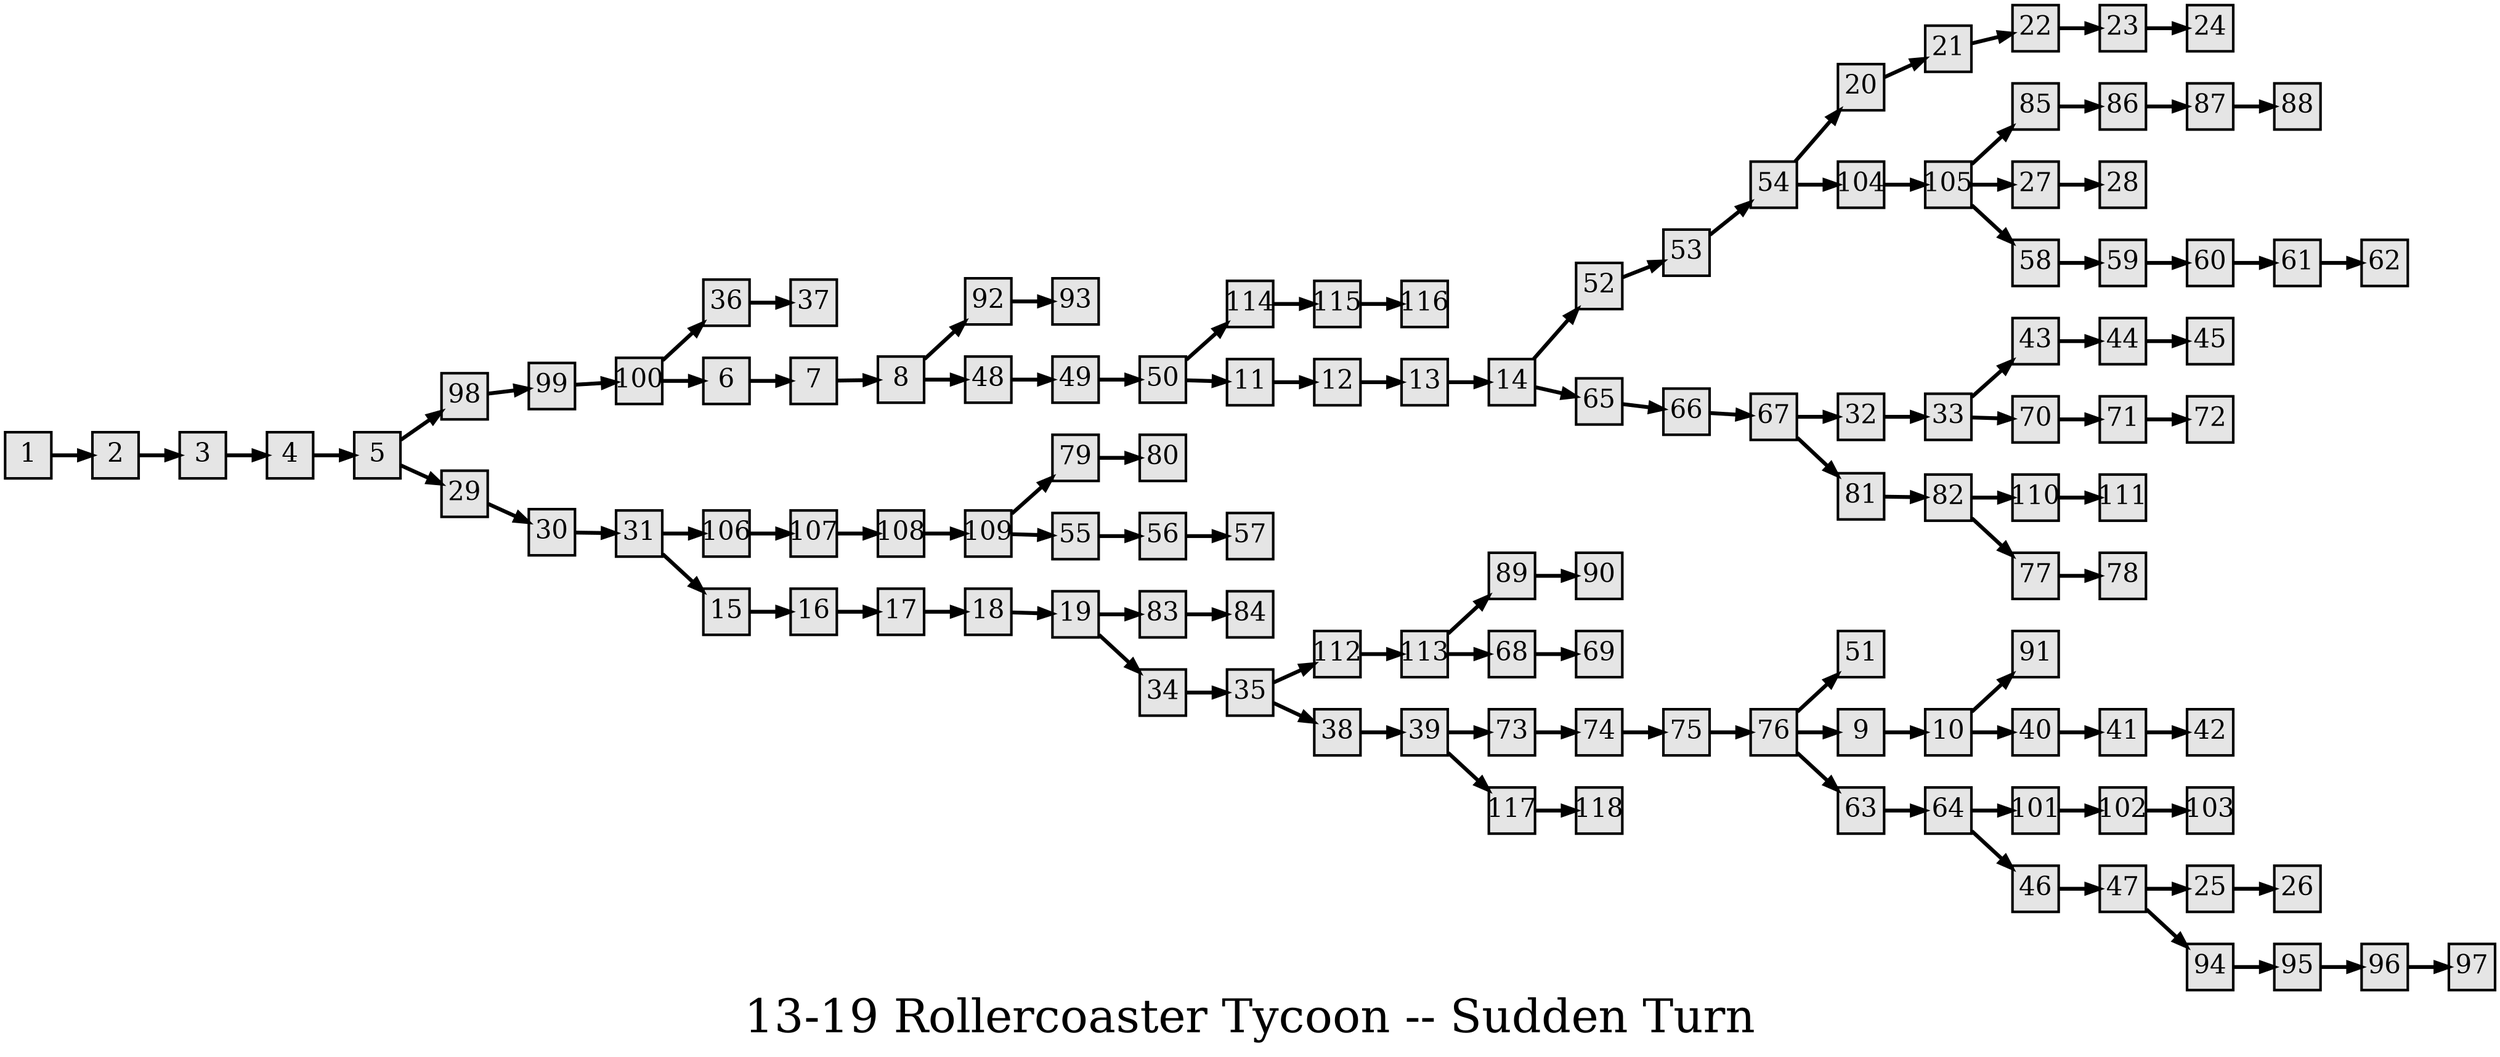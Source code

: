 digraph g{
  graph [ label="13-19 Rollercoaster Tycoon -- Sudden Turn" rankdir=LR, ordering=out, fontsize=36, nodesep="0.35", ranksep="0.45"];
  node  [shape=rect, penwidth=2, fontsize=20, style=filled, fillcolor=grey90, margin="0,0", labelfloat=true, regular=true, fixedsize=true];
  edge  [labelfloat=true, penwidth=3, fontsize=12];
  // ---;
  // group  : Katz;
  // id     : 13-19;
  // gbid   : 2136;
  // series : RollerCoaster Tycoon;
  // title  : Sudden Turn;
  // author : Shane Breaux;
  // credit:;
  // - name : Ryan Leach;
  // role : encoder;
  // date : 2017-08-16;
  // - name : Jeremy Douglass;
  // role : editor;
  // date : 2018-04-28;
  // render:;
  // - name   : small;
  // styles : gvStyles-small.txt;
  // engine : dot;
  // comment: >;
  
  // ---;
  
  // From | To | Label;
  
  1 -> 2;
  2 -> 3;
  3 -> 4;
  4 -> 5;
  5 -> 98;
  5 -> 29;
  6 -> 7;
  7 -> 8;
  8 -> 92;
  8 -> 48;
  9 -> 10;
  10 -> 91;
  10 -> 40;
  11 -> 12;
  12 -> 13;
  13 -> 14;
  14 -> 52;
  14 -> 65;
  15 -> 16;
  16 -> 17;
  17 -> 18;
  18 -> 19;
  19 -> 83;
  19 -> 34;
  20 -> 21;
  21 -> 22;
  22 -> 23;
  23 -> 24;
  25 -> 26;
  27 -> 28;
  29 -> 30;
  30 -> 31;
  31 -> 106;
  31 -> 15;
  32 -> 33;
  33 -> 43;
  33 -> 70;
  34 -> 35;
  35 -> 112;
  35 -> 38;
  36 -> 37;
  38 -> 39;
  39 -> 73;
  39 -> 117;
  40 -> 41;
  41 -> 42;
  43 -> 44;
  44 -> 45;
  46 -> 47;
  47 -> 25;
  47 -> 94;
  48 -> 49;
  49 -> 50;
  50 -> 114;
  50 -> 11;
  52 -> 53;
  53 -> 54;
  54 -> 20;
  54 -> 104;
  55 -> 56;
  56 -> 57;
  58 -> 59;
  59 -> 60;
  60 -> 61;
  61 -> 62;
  63 -> 64;
  64 -> 101;
  64 -> 46;
  65 -> 66;
  66 -> 67;
  67 -> 32;
  67 -> 81;
  68 -> 69;
  70 -> 71;
  71 -> 72;
  73 -> 74;
  74 -> 75;
  75 -> 76;
  76 -> 51;
  76 -> 9;
  76 -> 63;
  77 -> 78;
  79 -> 80;
  81 -> 82;
  82 -> 110;
  82 -> 77;
  83 -> 84;
  85 -> 86;
  86 -> 87;
  87 -> 88;
  89 -> 90;
  92 -> 93;
  94 -> 95;
  95 -> 96;
  96 -> 97;
  98 -> 99;
  99 -> 100;
  100 -> 36;
  100 -> 6;
  101 -> 102;
  102 -> 103;
  104 -> 105;
  105 -> 85;
  105 -> 27;
  105 -> 58;
  106 -> 107;
  107 -> 108;
  108 -> 109;
  109 -> 79;
  109 -> 55;
  110 -> 111;
  112 -> 113;
  113 -> 89;
  113 -> 68;
  114 -> 115;
  115 -> 116;
  117 -> 118;
}

